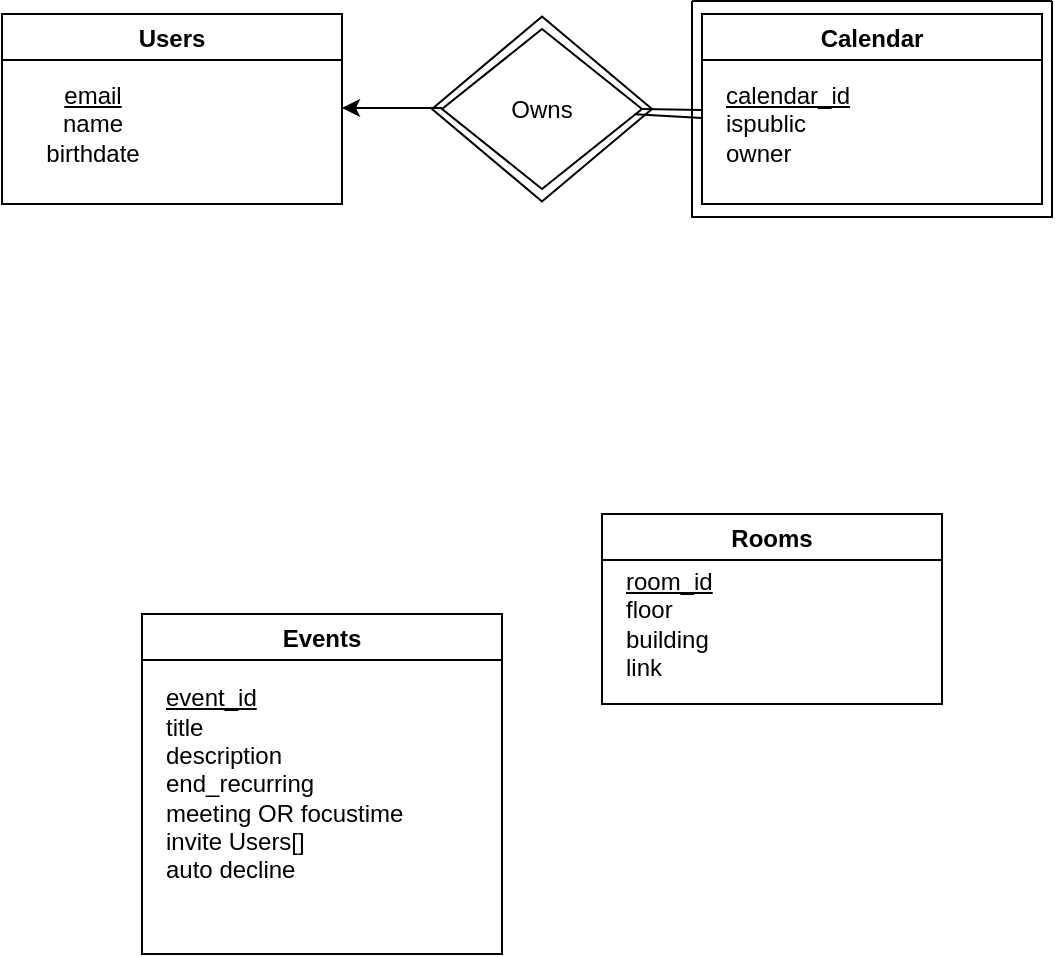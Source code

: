 <mxfile version="20.3.0" type="github">
  <diagram id="R2lEEEUBdFMjLlhIrx00" name="Page-1">
    <mxGraphModel dx="536" dy="577" grid="1" gridSize="10" guides="1" tooltips="1" connect="1" arrows="1" fold="1" page="1" pageScale="1" pageWidth="850" pageHeight="1100" math="0" shadow="0" extFonts="Permanent Marker^https://fonts.googleapis.com/css?family=Permanent+Marker">
      <root>
        <mxCell id="0" />
        <mxCell id="1" parent="0" />
        <mxCell id="6cKVFSsusUxltJV1LaVB-1" value="Users" style="swimlane;strokeColor=default;strokeWidth=1;" vertex="1" parent="1">
          <mxGeometry x="150" y="110" width="170" height="95" as="geometry" />
        </mxCell>
        <mxCell id="6cKVFSsusUxltJV1LaVB-2" value="&lt;u&gt;email&lt;/u&gt;&lt;br&gt;name&lt;br&gt;birthdate" style="text;html=1;align=center;verticalAlign=middle;resizable=0;points=[];autosize=1;strokeColor=none;fillColor=none;" vertex="1" parent="6cKVFSsusUxltJV1LaVB-1">
          <mxGeometry x="10" y="25" width="70" height="60" as="geometry" />
        </mxCell>
        <mxCell id="6cKVFSsusUxltJV1LaVB-4" value="&lt;span style=&quot;font-style: normal; font-variant-caps: normal; font-weight: normal; letter-spacing: normal; text-align: start; text-indent: 0px; text-transform: none; word-spacing: 0px; -webkit-text-stroke-width: 0px; text-decoration: none; box-sizing: border-box; color: transparent; position: absolute; cursor: text; transform-origin: 0% 0% 0px; display: block; float: left; margin-bottom: -918px; margin-right: -918px; left: 108.213px; top: 75.764px; font-size: 13.32px; font-family: sans-serif; transform: scaleX(1.037);&quot; class=&quot;textLayer--absolute&quot; dir=&quot;ltr&quot; role=&quot;presentation&quot;&gt;https://docs.google.com/spreadsheets/d/1R2Y3dV8q66rjCOBZQCV6RBLFsSArWl20ytBrvFRlf1U/edit?usp=sharing&lt;/span&gt;&lt;span style=&quot;font-style: normal; font-variant-caps: normal; font-weight: normal; letter-spacing: normal; text-align: start; text-indent: 0px; text-transform: none; word-spacing: 0px; -webkit-text-stroke-width: 0px; text-decoration: none; box-sizing: border-box; color: transparent; position: absolute; cursor: text; transform-origin: 0% 0% 0px; display: block; float: left; margin-bottom: -918px; margin-right: -918px; left: 793.786px; top: 74.612px; font-size: 14.76px; font-family: sans-serif; transform: scaleX(0.885);&quot; class=&quot;textLayer--absolute&quot; dir=&quot;ltr&quot; role=&quot;presentation&quot;&gt; &lt;/span&gt;" style="text;whiteSpace=wrap;html=1;" vertex="1" parent="1">
          <mxGeometry x="280" y="330" width="30" height="20" as="geometry" />
        </mxCell>
        <mxCell id="6cKVFSsusUxltJV1LaVB-5" value="Calendar" style="swimlane;strokeColor=default;strokeWidth=1;" vertex="1" parent="1">
          <mxGeometry x="500" y="110" width="170" height="95" as="geometry" />
        </mxCell>
        <mxCell id="6cKVFSsusUxltJV1LaVB-6" value="&lt;u&gt;calendar_id&lt;/u&gt;&lt;br&gt;ispublic&lt;br&gt;owner" style="text;html=1;align=left;verticalAlign=middle;resizable=0;points=[];autosize=1;strokeColor=none;fillColor=none;" vertex="1" parent="6cKVFSsusUxltJV1LaVB-5">
          <mxGeometry x="10" y="25" width="90" height="60" as="geometry" />
        </mxCell>
        <mxCell id="6cKVFSsusUxltJV1LaVB-9" value="Events" style="swimlane;strokeColor=default;strokeWidth=1;" vertex="1" parent="1">
          <mxGeometry x="220" y="410" width="180" height="170" as="geometry" />
        </mxCell>
        <mxCell id="6cKVFSsusUxltJV1LaVB-10" value="&lt;u&gt;event_id&lt;/u&gt;&lt;br&gt;title&lt;br&gt;description&lt;br&gt;end_recurring&lt;br&gt;meeting OR focustime&lt;br&gt;invite Users[]&lt;br&gt;auto decline" style="text;html=1;align=left;verticalAlign=middle;resizable=0;points=[];autosize=1;strokeColor=none;fillColor=none;" vertex="1" parent="6cKVFSsusUxltJV1LaVB-9">
          <mxGeometry x="10" y="30" width="140" height="110" as="geometry" />
        </mxCell>
        <mxCell id="6cKVFSsusUxltJV1LaVB-13" value="Rooms" style="swimlane;strokeColor=default;strokeWidth=1;" vertex="1" parent="1">
          <mxGeometry x="450" y="360" width="170" height="95" as="geometry" />
        </mxCell>
        <mxCell id="6cKVFSsusUxltJV1LaVB-14" value="&lt;u&gt;room_id&lt;/u&gt;&lt;br&gt;floor&lt;br&gt;building&lt;br&gt;link" style="text;html=1;align=left;verticalAlign=middle;resizable=0;points=[];autosize=1;strokeColor=none;fillColor=none;" vertex="1" parent="6cKVFSsusUxltJV1LaVB-13">
          <mxGeometry x="10" y="20" width="70" height="70" as="geometry" />
        </mxCell>
        <mxCell id="6cKVFSsusUxltJV1LaVB-15" value="" style="rhombus;whiteSpace=wrap;html=1;fontStyle=1;startSize=23;strokeWidth=1;" vertex="1" parent="1">
          <mxGeometry x="370" y="117.5" width="100" height="80" as="geometry" />
        </mxCell>
        <mxCell id="6cKVFSsusUxltJV1LaVB-17" value="" style="endArrow=classic;html=1;rounded=0;" edge="1" parent="1">
          <mxGeometry width="50" height="50" relative="1" as="geometry">
            <mxPoint x="370" y="157" as="sourcePoint" />
            <mxPoint x="320" y="157" as="targetPoint" />
          </mxGeometry>
        </mxCell>
        <mxCell id="6cKVFSsusUxltJV1LaVB-19" value="Owns" style="text;html=1;strokeColor=none;fillColor=none;align=center;verticalAlign=middle;whiteSpace=wrap;rounded=0;strokeWidth=1;" vertex="1" parent="1">
          <mxGeometry x="390" y="142.5" width="60" height="30" as="geometry" />
        </mxCell>
        <mxCell id="6cKVFSsusUxltJV1LaVB-20" value="" style="endArrow=none;html=1;rounded=0;exitX=1;exitY=0.5;exitDx=0;exitDy=0;" edge="1" parent="1" source="6cKVFSsusUxltJV1LaVB-15">
          <mxGeometry width="50" height="50" relative="1" as="geometry">
            <mxPoint x="410" y="320" as="sourcePoint" />
            <mxPoint x="500" y="158" as="targetPoint" />
          </mxGeometry>
        </mxCell>
        <mxCell id="6cKVFSsusUxltJV1LaVB-21" value="" style="endArrow=none;html=1;rounded=0;" edge="1" parent="1" target="6cKVFSsusUxltJV1LaVB-15">
          <mxGeometry width="50" height="50" relative="1" as="geometry">
            <mxPoint x="500" y="162" as="sourcePoint" />
            <mxPoint x="430" y="370" as="targetPoint" />
          </mxGeometry>
        </mxCell>
        <mxCell id="6cKVFSsusUxltJV1LaVB-22" value="" style="rhombus;whiteSpace=wrap;html=1;fontStyle=1;startSize=23;strokeWidth=1;fillColor=none;" vertex="1" parent="1">
          <mxGeometry x="365" y="111.25" width="110" height="92.5" as="geometry" />
        </mxCell>
        <mxCell id="6cKVFSsusUxltJV1LaVB-23" value="" style="swimlane;startSize=0;strokeColor=default;strokeWidth=1;fillColor=none;" vertex="1" parent="1">
          <mxGeometry x="495" y="103.5" width="180" height="108" as="geometry" />
        </mxCell>
      </root>
    </mxGraphModel>
  </diagram>
</mxfile>
